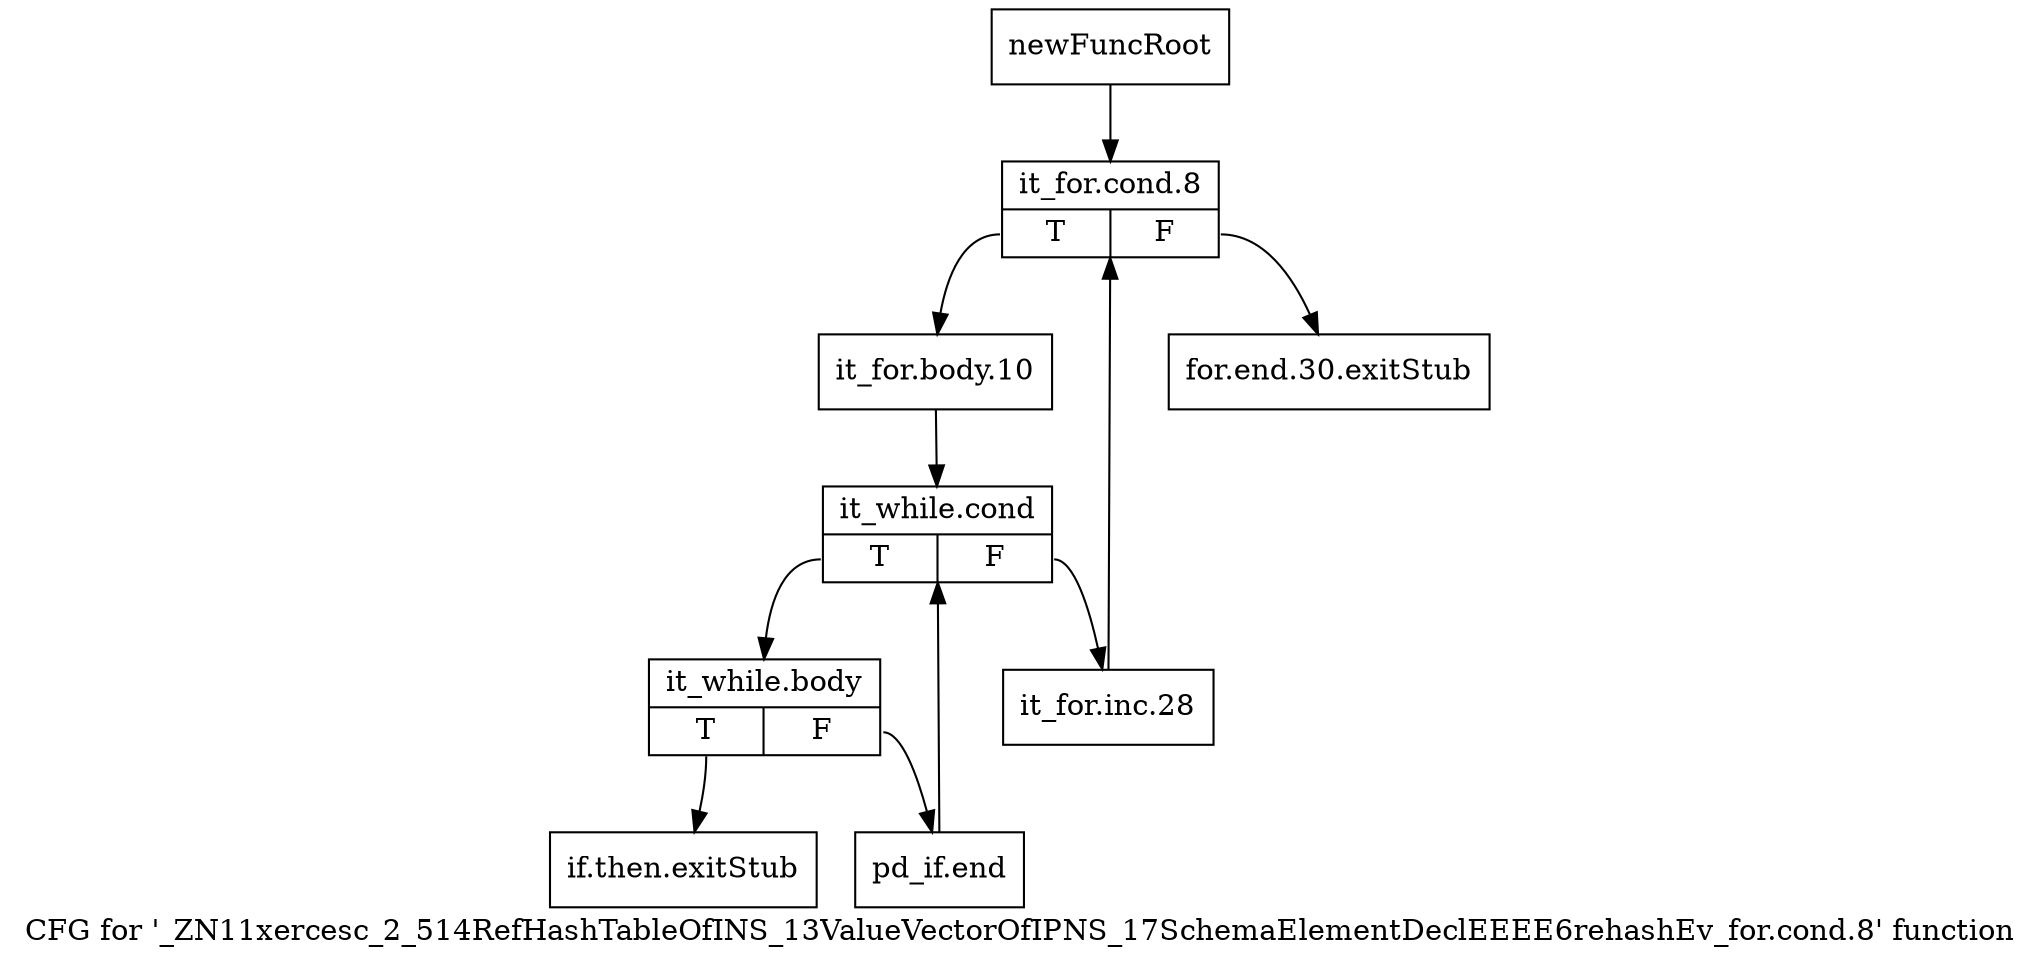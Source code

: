 digraph "CFG for '_ZN11xercesc_2_514RefHashTableOfINS_13ValueVectorOfIPNS_17SchemaElementDeclEEEE6rehashEv_for.cond.8' function" {
	label="CFG for '_ZN11xercesc_2_514RefHashTableOfINS_13ValueVectorOfIPNS_17SchemaElementDeclEEEE6rehashEv_for.cond.8' function";

	Node0x9a792e0 [shape=record,label="{newFuncRoot}"];
	Node0x9a792e0 -> Node0x9a793d0;
	Node0x9a79330 [shape=record,label="{for.end.30.exitStub}"];
	Node0x9a79380 [shape=record,label="{if.then.exitStub}"];
	Node0x9a793d0 [shape=record,label="{it_for.cond.8|{<s0>T|<s1>F}}"];
	Node0x9a793d0:s0 -> Node0x9a79420;
	Node0x9a793d0:s1 -> Node0x9a79330;
	Node0x9a79420 [shape=record,label="{it_for.body.10}"];
	Node0x9a79420 -> Node0x9a79470;
	Node0x9a79470 [shape=record,label="{it_while.cond|{<s0>T|<s1>F}}"];
	Node0x9a79470:s0 -> Node0x9a79510;
	Node0x9a79470:s1 -> Node0x9a794c0;
	Node0x9a794c0 [shape=record,label="{it_for.inc.28}"];
	Node0x9a794c0 -> Node0x9a793d0;
	Node0x9a79510 [shape=record,label="{it_while.body|{<s0>T|<s1>F}}"];
	Node0x9a79510:s0 -> Node0x9a79380;
	Node0x9a79510:s1 -> Node0x9a79560;
	Node0x9a79560 [shape=record,label="{pd_if.end}"];
	Node0x9a79560 -> Node0x9a79470;
}
